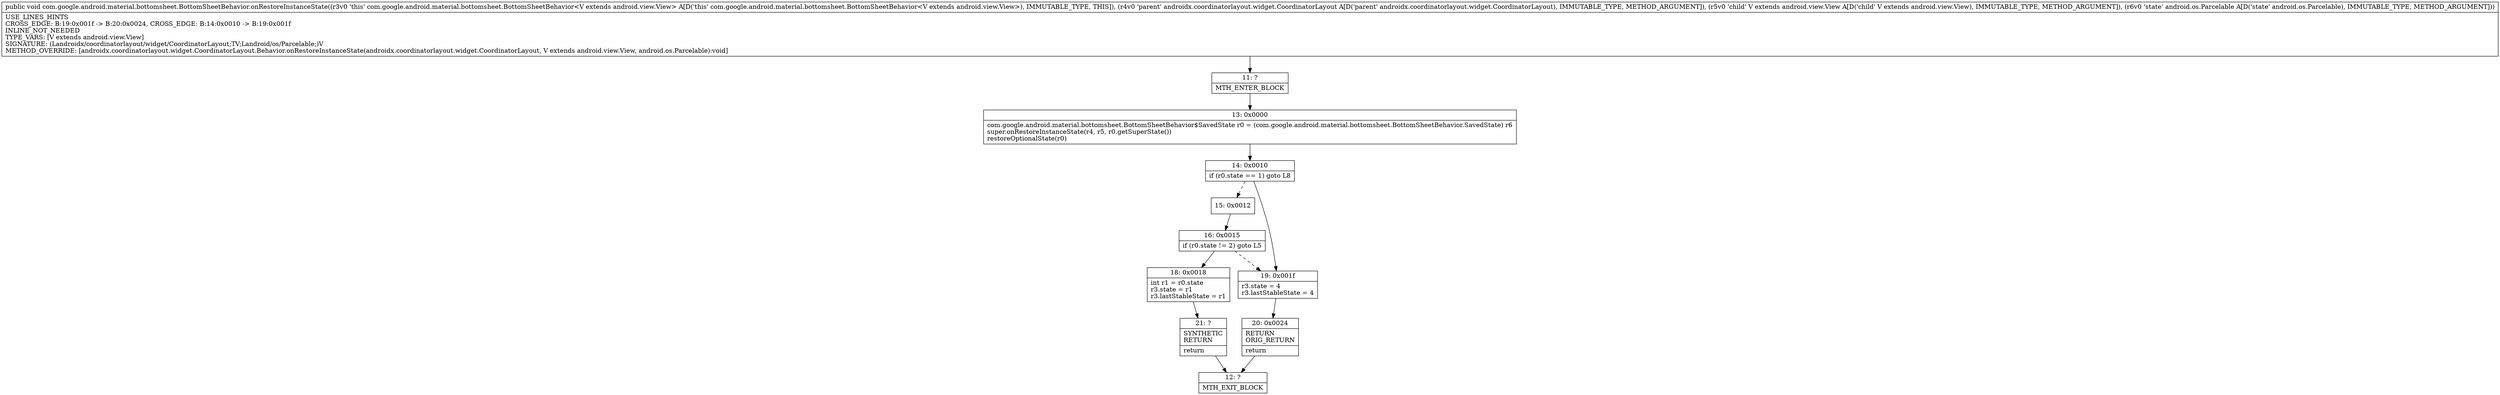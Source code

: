 digraph "CFG forcom.google.android.material.bottomsheet.BottomSheetBehavior.onRestoreInstanceState(Landroidx\/coordinatorlayout\/widget\/CoordinatorLayout;Landroid\/view\/View;Landroid\/os\/Parcelable;)V" {
Node_11 [shape=record,label="{11\:\ ?|MTH_ENTER_BLOCK\l}"];
Node_13 [shape=record,label="{13\:\ 0x0000|com.google.android.material.bottomsheet.BottomSheetBehavior$SavedState r0 = (com.google.android.material.bottomsheet.BottomSheetBehavior.SavedState) r6\lsuper.onRestoreInstanceState(r4, r5, r0.getSuperState())\lrestoreOptionalState(r0)\l}"];
Node_14 [shape=record,label="{14\:\ 0x0010|if (r0.state == 1) goto L8\l}"];
Node_15 [shape=record,label="{15\:\ 0x0012}"];
Node_16 [shape=record,label="{16\:\ 0x0015|if (r0.state != 2) goto L5\l}"];
Node_18 [shape=record,label="{18\:\ 0x0018|int r1 = r0.state\lr3.state = r1\lr3.lastStableState = r1\l}"];
Node_21 [shape=record,label="{21\:\ ?|SYNTHETIC\lRETURN\l|return\l}"];
Node_12 [shape=record,label="{12\:\ ?|MTH_EXIT_BLOCK\l}"];
Node_19 [shape=record,label="{19\:\ 0x001f|r3.state = 4\lr3.lastStableState = 4\l}"];
Node_20 [shape=record,label="{20\:\ 0x0024|RETURN\lORIG_RETURN\l|return\l}"];
MethodNode[shape=record,label="{public void com.google.android.material.bottomsheet.BottomSheetBehavior.onRestoreInstanceState((r3v0 'this' com.google.android.material.bottomsheet.BottomSheetBehavior\<V extends android.view.View\> A[D('this' com.google.android.material.bottomsheet.BottomSheetBehavior\<V extends android.view.View\>), IMMUTABLE_TYPE, THIS]), (r4v0 'parent' androidx.coordinatorlayout.widget.CoordinatorLayout A[D('parent' androidx.coordinatorlayout.widget.CoordinatorLayout), IMMUTABLE_TYPE, METHOD_ARGUMENT]), (r5v0 'child' V extends android.view.View A[D('child' V extends android.view.View), IMMUTABLE_TYPE, METHOD_ARGUMENT]), (r6v0 'state' android.os.Parcelable A[D('state' android.os.Parcelable), IMMUTABLE_TYPE, METHOD_ARGUMENT]))  | USE_LINES_HINTS\lCROSS_EDGE: B:19:0x001f \-\> B:20:0x0024, CROSS_EDGE: B:14:0x0010 \-\> B:19:0x001f\lINLINE_NOT_NEEDED\lTYPE_VARS: [V extends android.view.View]\lSIGNATURE: (Landroidx\/coordinatorlayout\/widget\/CoordinatorLayout;TV;Landroid\/os\/Parcelable;)V\lMETHOD_OVERRIDE: [androidx.coordinatorlayout.widget.CoordinatorLayout.Behavior.onRestoreInstanceState(androidx.coordinatorlayout.widget.CoordinatorLayout, V extends android.view.View, android.os.Parcelable):void]\l}"];
MethodNode -> Node_11;Node_11 -> Node_13;
Node_13 -> Node_14;
Node_14 -> Node_15[style=dashed];
Node_14 -> Node_19;
Node_15 -> Node_16;
Node_16 -> Node_18;
Node_16 -> Node_19[style=dashed];
Node_18 -> Node_21;
Node_21 -> Node_12;
Node_19 -> Node_20;
Node_20 -> Node_12;
}

